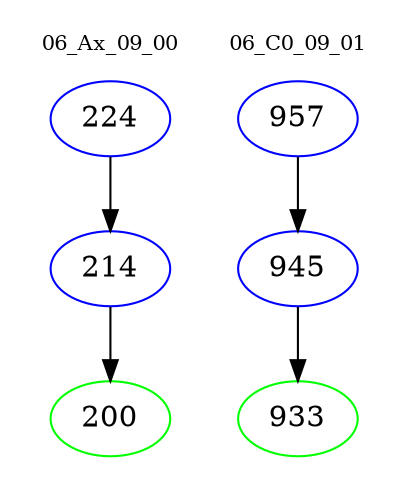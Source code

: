 digraph{
subgraph cluster_0 {
color = white
label = "06_Ax_09_00";
fontsize=10;
T0_224 [label="224", color="blue"]
T0_224 -> T0_214 [color="black"]
T0_214 [label="214", color="blue"]
T0_214 -> T0_200 [color="black"]
T0_200 [label="200", color="green"]
}
subgraph cluster_1 {
color = white
label = "06_C0_09_01";
fontsize=10;
T1_957 [label="957", color="blue"]
T1_957 -> T1_945 [color="black"]
T1_945 [label="945", color="blue"]
T1_945 -> T1_933 [color="black"]
T1_933 [label="933", color="green"]
}
}
